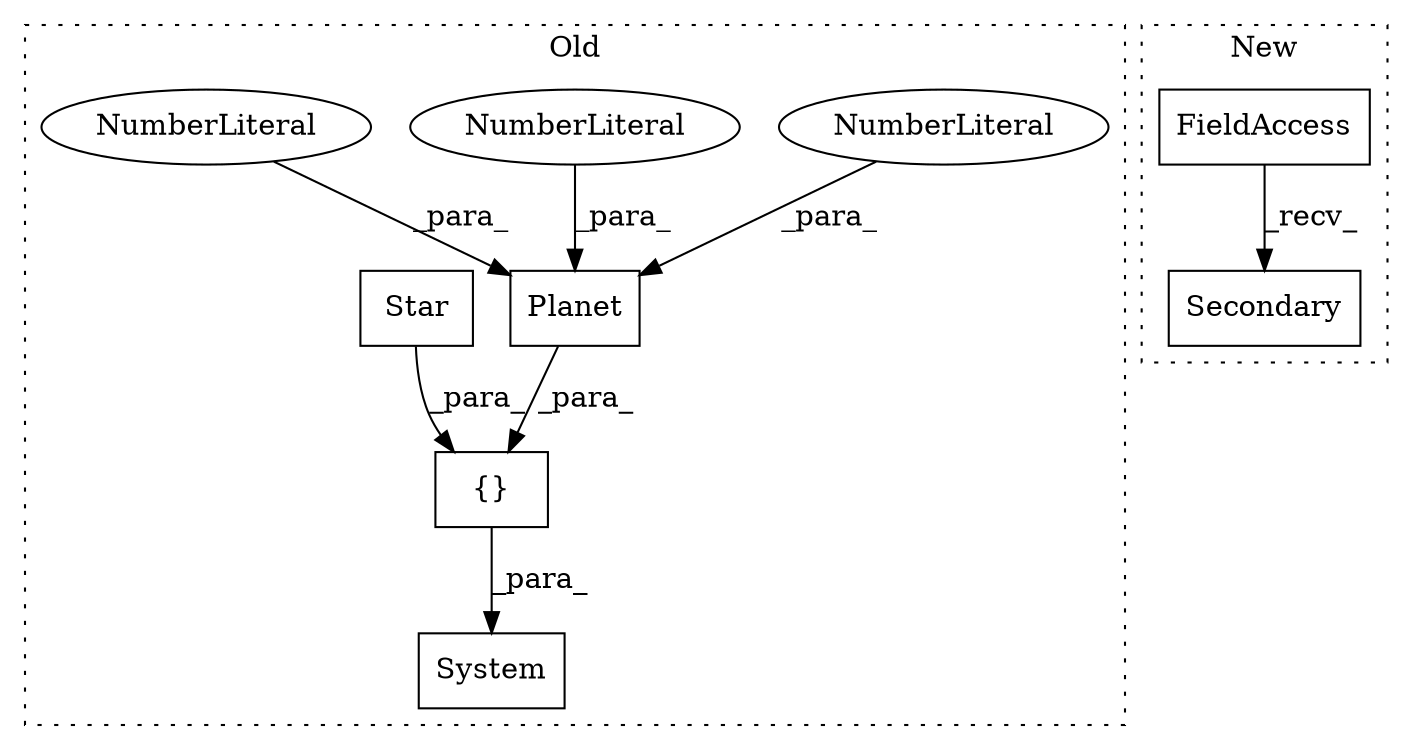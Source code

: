 digraph G {
subgraph cluster0 {
1 [label="System" a="32" s="1146,1175" l="7,1" shape="box"];
3 [label="{}" a="4" s="1162,1174" l="1,1" shape="box"];
4 [label="Planet" a="32" s="1063,1082" l="7,1" shape="box"];
5 [label="NumberLiteral" a="34" s="1076" l="1" shape="ellipse"];
6 [label="NumberLiteral" a="34" s="1073" l="2" shape="ellipse"];
7 [label="NumberLiteral" a="34" s="1080" l="2" shape="ellipse"];
8 [label="Star" a="32" s="1037" l="6" shape="box"];
label = "Old";
style="dotted";
}
subgraph cluster1 {
2 [label="Secondary" a="32" s="1080" l="11" shape="box"];
9 [label="FieldAccess" a="22" s="1066" l="13" shape="box"];
label = "New";
style="dotted";
}
3 -> 1 [label="_para_"];
4 -> 3 [label="_para_"];
5 -> 4 [label="_para_"];
6 -> 4 [label="_para_"];
7 -> 4 [label="_para_"];
8 -> 3 [label="_para_"];
9 -> 2 [label="_recv_"];
}